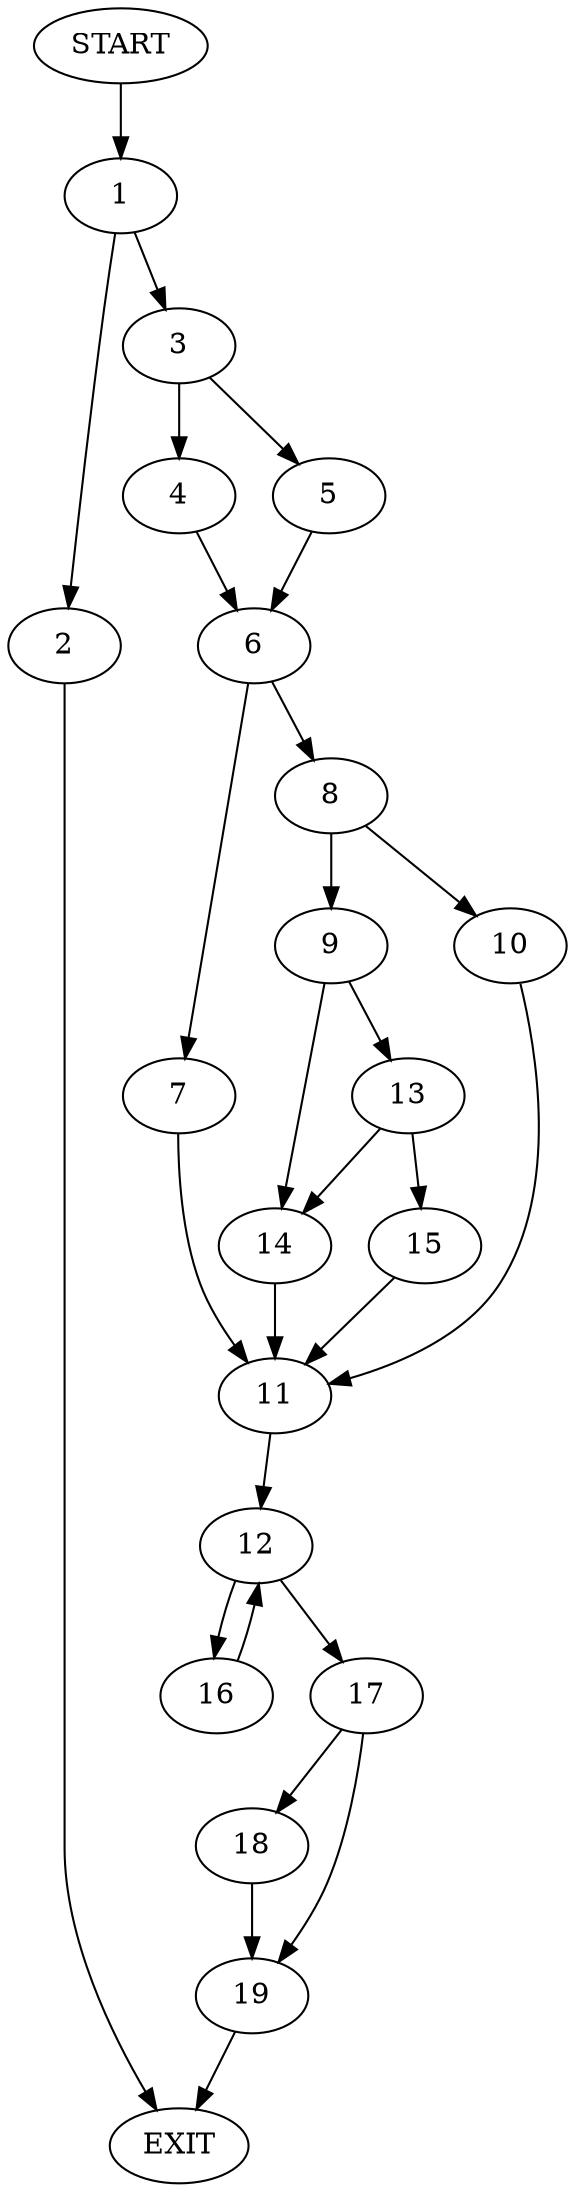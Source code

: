digraph {
0 [label="START"]
20 [label="EXIT"]
0 -> 1
1 -> 2
1 -> 3
3 -> 4
3 -> 5
2 -> 20
5 -> 6
4 -> 6
6 -> 7
6 -> 8
8 -> 9
8 -> 10
7 -> 11
11 -> 12
10 -> 11
9 -> 13
9 -> 14
13 -> 15
13 -> 14
14 -> 11
15 -> 11
12 -> 16
12 -> 17
17 -> 18
17 -> 19
16 -> 12
18 -> 19
19 -> 20
}
